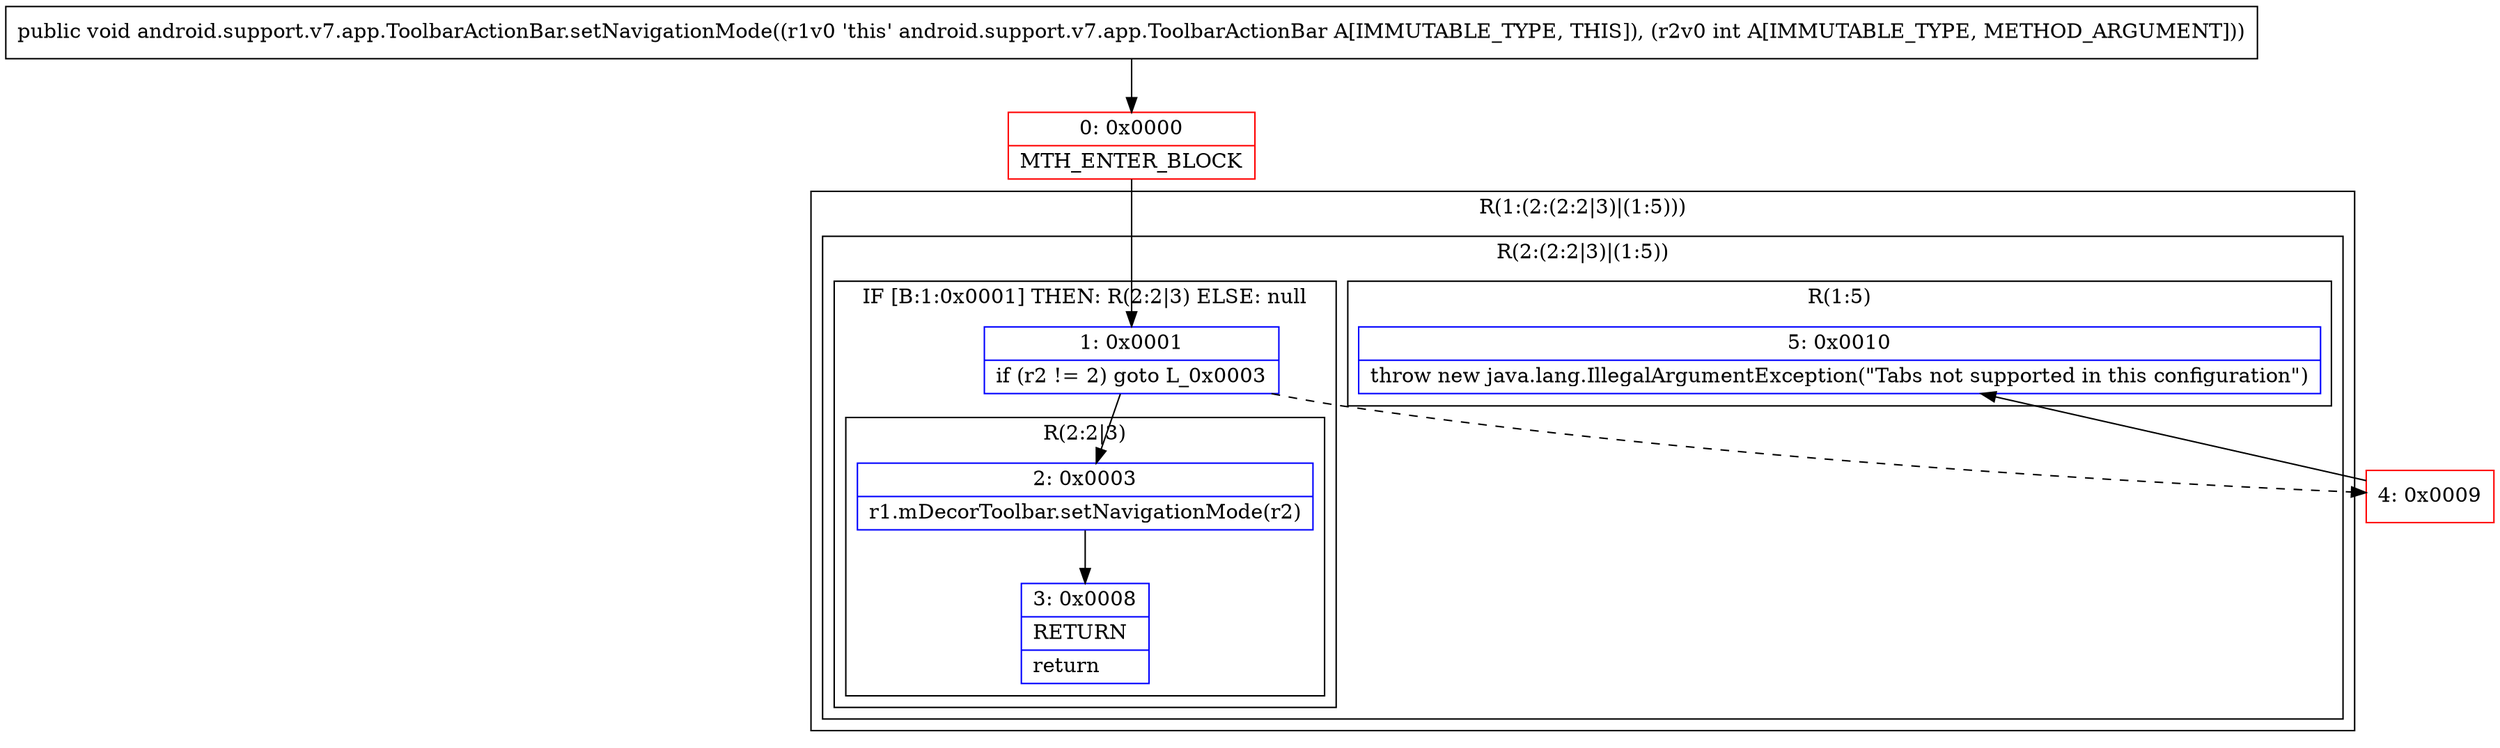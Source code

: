 digraph "CFG forandroid.support.v7.app.ToolbarActionBar.setNavigationMode(I)V" {
subgraph cluster_Region_1204135610 {
label = "R(1:(2:(2:2|3)|(1:5)))";
node [shape=record,color=blue];
subgraph cluster_Region_155840806 {
label = "R(2:(2:2|3)|(1:5))";
node [shape=record,color=blue];
subgraph cluster_IfRegion_357500024 {
label = "IF [B:1:0x0001] THEN: R(2:2|3) ELSE: null";
node [shape=record,color=blue];
Node_1 [shape=record,label="{1\:\ 0x0001|if (r2 != 2) goto L_0x0003\l}"];
subgraph cluster_Region_1431124568 {
label = "R(2:2|3)";
node [shape=record,color=blue];
Node_2 [shape=record,label="{2\:\ 0x0003|r1.mDecorToolbar.setNavigationMode(r2)\l}"];
Node_3 [shape=record,label="{3\:\ 0x0008|RETURN\l|return\l}"];
}
}
subgraph cluster_Region_1062708797 {
label = "R(1:5)";
node [shape=record,color=blue];
Node_5 [shape=record,label="{5\:\ 0x0010|throw new java.lang.IllegalArgumentException(\"Tabs not supported in this configuration\")\l}"];
}
}
}
Node_0 [shape=record,color=red,label="{0\:\ 0x0000|MTH_ENTER_BLOCK\l}"];
Node_4 [shape=record,color=red,label="{4\:\ 0x0009}"];
MethodNode[shape=record,label="{public void android.support.v7.app.ToolbarActionBar.setNavigationMode((r1v0 'this' android.support.v7.app.ToolbarActionBar A[IMMUTABLE_TYPE, THIS]), (r2v0 int A[IMMUTABLE_TYPE, METHOD_ARGUMENT])) }"];
MethodNode -> Node_0;
Node_1 -> Node_2;
Node_1 -> Node_4[style=dashed];
Node_2 -> Node_3;
Node_0 -> Node_1;
Node_4 -> Node_5;
}

